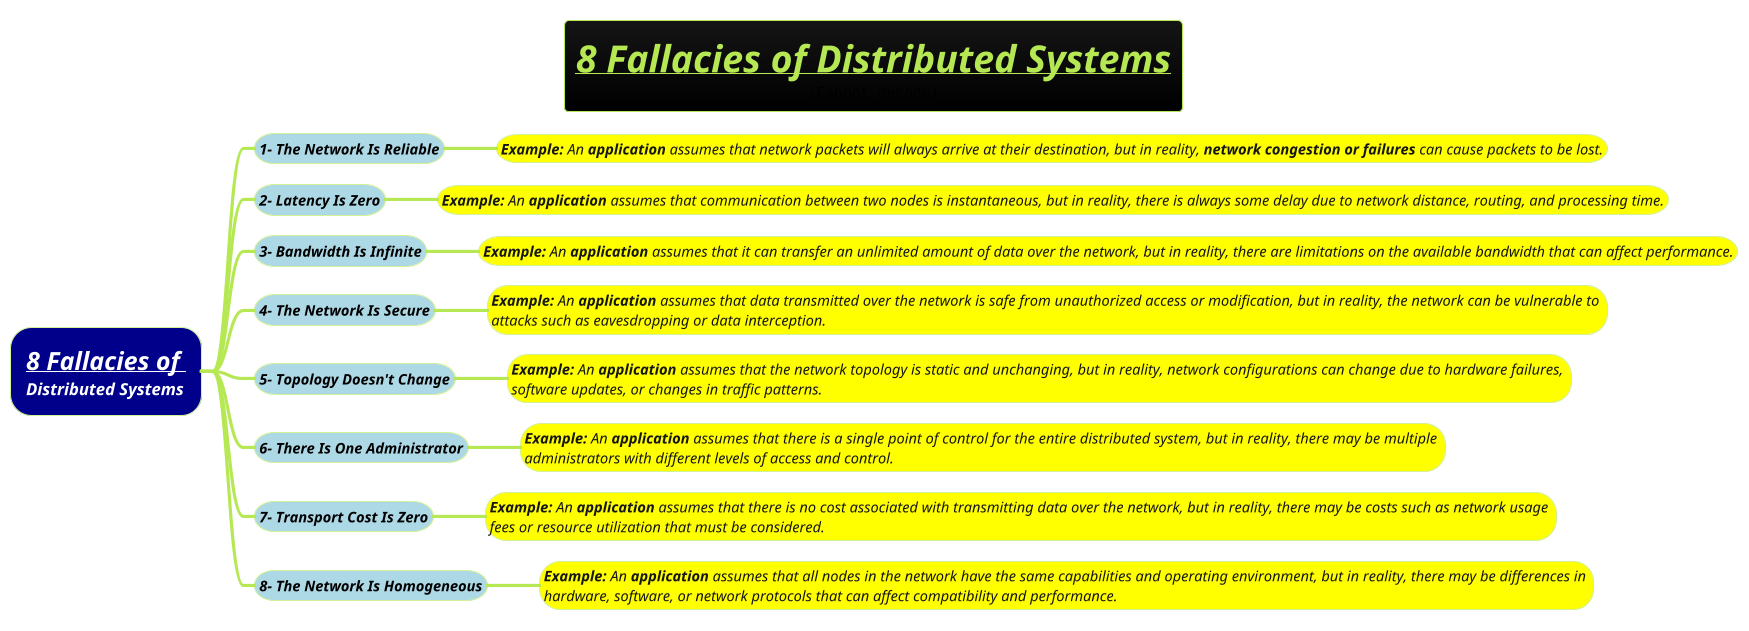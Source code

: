 @startmindmap
title =<b><i><u>8 Fallacies of Distributed Systems\n<img:images/img.jpg{scale=.9}>
!theme hacker

*[#darkblue] <color #white><i><size:24><u>8 Fallacies of \n<i><color #white>Distributed Systems
**[#lightblue] <color #black><i><size:14>1- The Network Is Reliable
***[#yellow] <i><size:14>**Example:** An **application** assumes that network packets will always arrive at their destination, but in reality, **network congestion or failures** can cause packets to be lost.
**[#lightblue] <color #black><i><size:14>2- Latency Is Zero
***[#yellow] <i><size:14>**Example:** An **application** assumes that communication between two nodes is instantaneous, but in reality, there is always some delay due to network distance, routing, and processing time.
**[#lightblue] <color #black><i><size:14>3- Bandwidth Is Infinite
***[#yellow] <i><size:14>**Example:** An **application** assumes that it can transfer an unlimited amount of data over the network, but in reality, there are limitations on the available bandwidth that can affect performance.
**[#lightblue] <color #black><i><size:14>4- The Network Is Secure
***[#yellow] <i><size:14>**Example:** An **application** assumes that data transmitted over the network is safe from unauthorized access or modification, but in reality, the network can be vulnerable to \n<i><size:14>attacks such as eavesdropping or data interception.
**[#lightblue] <color #black><i><size:14>5- Topology Doesn't Change
***[#yellow] <i><size:14>**Example:** An **application** assumes that the network topology is static and unchanging, but in reality, network configurations can change due to hardware failures, \n<i><size:14>software updates, or changes in traffic patterns.
**[#lightblue] <color #black><i><size:14>6- There Is One Administrator
***[#yellow] <i><size:14>**Example:** An **application** assumes that there is a single point of control for the entire distributed system, but in reality, there may be multiple \n<i><size:14>administrators with different levels of access and control.
**[#lightblue] <color #black><i><size:14>7- Transport Cost Is Zero
***[#yellow] <i><size:14>**Example:** An **application** assumes that there is no cost associated with transmitting data over the network, but in reality, there may be costs such as network usage \n<i><size:14>fees or resource utilization that must be considered.
**[#lightblue] <color #black><i><size:14>8- The Network Is Homogeneous
***[#yellow] <i><size:14>**Example:** An **application** assumes that all nodes in the network have the same capabilities and operating environment, but in reality, there may be differences in \n<i><size:14>hardware, software, or network protocols that can affect compatibility and performance.
@endmindmap
